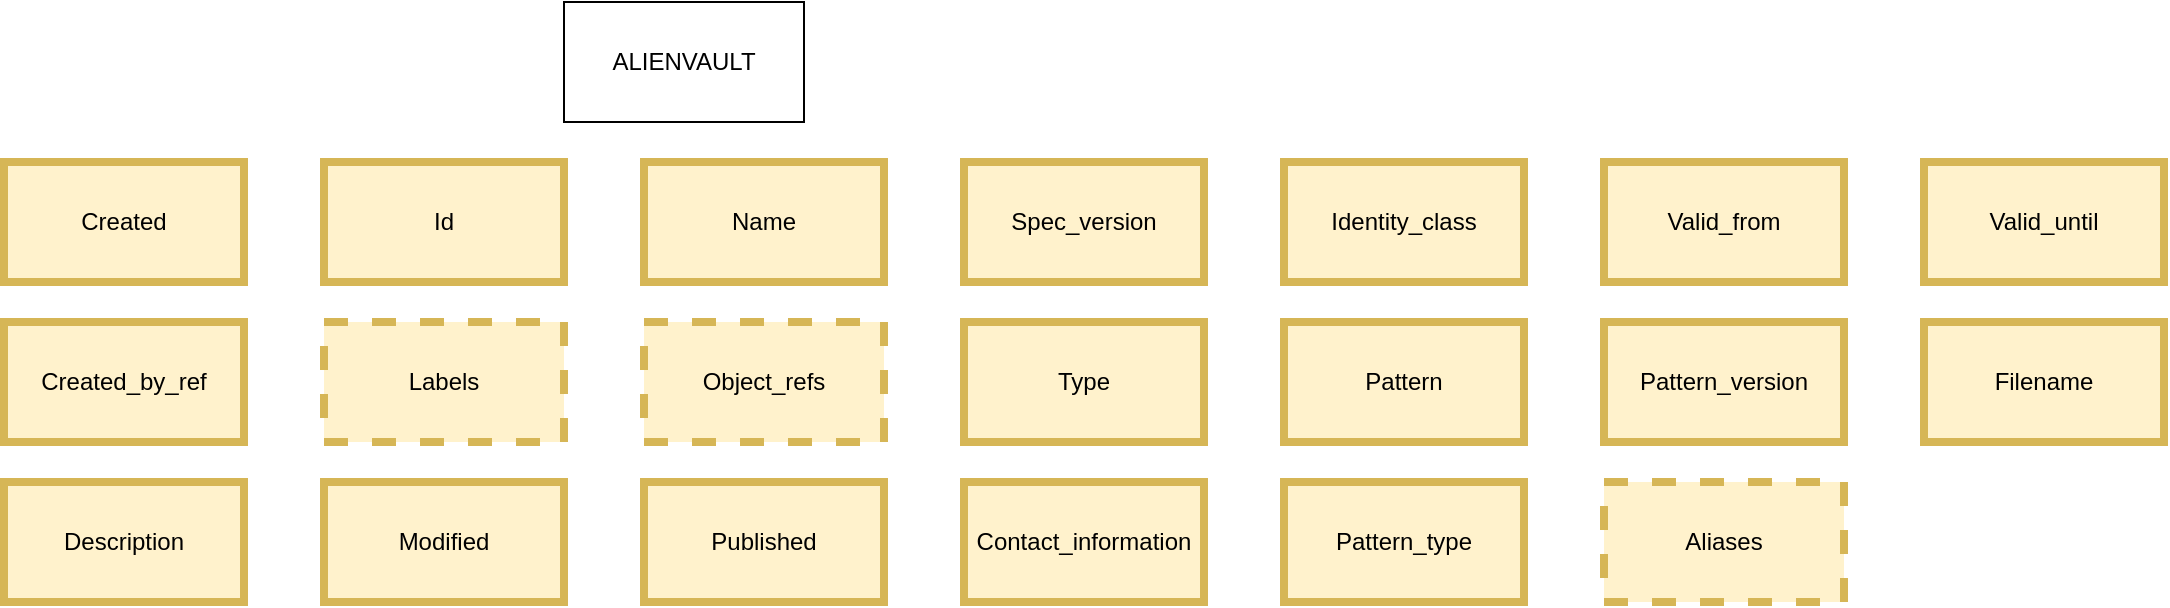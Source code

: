 <mxfile version="16.5.6" type="device"><diagram id="wXXVjpRd-j7QShU_4Idr" name="Page-1"><mxGraphModel dx="868" dy="398" grid="1" gridSize="10" guides="1" tooltips="1" connect="1" arrows="1" fold="1" page="1" pageScale="1" pageWidth="1654" pageHeight="2336" math="0" shadow="0"><root><mxCell id="0"/><mxCell id="1" parent="0"/><mxCell id="4joyFSnD4JolFsSolaRr-1" value="ALIENVAULT" style="rounded=0;whiteSpace=wrap;html=1;" vertex="1" parent="1"><mxGeometry x="360" y="20" width="120" height="60" as="geometry"/></mxCell><mxCell id="4joyFSnD4JolFsSolaRr-2" value="Created_by_ref" style="rounded=0;whiteSpace=wrap;html=1;fillColor=#fff2cc;strokeColor=#d6b656;strokeWidth=4;" vertex="1" parent="1"><mxGeometry x="80" y="180" width="120" height="60" as="geometry"/></mxCell><mxCell id="4joyFSnD4JolFsSolaRr-4" value="Created" style="rounded=0;whiteSpace=wrap;html=1;strokeWidth=4;fillColor=#fff2cc;strokeColor=#d6b656;" vertex="1" parent="1"><mxGeometry x="80" y="100" width="120" height="60" as="geometry"/></mxCell><mxCell id="4joyFSnD4JolFsSolaRr-9" value="Description" style="rounded=0;whiteSpace=wrap;html=1;fillColor=#fff2cc;strokeColor=#d6b656;strokeWidth=4;" vertex="1" parent="1"><mxGeometry x="80" y="260" width="120" height="60" as="geometry"/></mxCell><mxCell id="4joyFSnD4JolFsSolaRr-10" value="Modified" style="rounded=0;whiteSpace=wrap;html=1;strokeWidth=4;strokeColor=#d6b656;fillColor=#fff2cc;" vertex="1" parent="1"><mxGeometry x="240" y="260" width="120" height="60" as="geometry"/></mxCell><mxCell id="4joyFSnD4JolFsSolaRr-11" value="Published" style="rounded=0;whiteSpace=wrap;html=1;fillColor=#fff2cc;strokeColor=#d6b656;strokeWidth=4;" vertex="1" parent="1"><mxGeometry x="400" y="260" width="120" height="60" as="geometry"/></mxCell><mxCell id="4joyFSnD4JolFsSolaRr-12" value="Contact_information" style="rounded=0;whiteSpace=wrap;html=1;fillColor=#fff2cc;strokeColor=#d6b656;strokeWidth=4;" vertex="1" parent="1"><mxGeometry x="560" y="260" width="120" height="60" as="geometry"/></mxCell><mxCell id="4joyFSnD4JolFsSolaRr-13" value="Pattern_type" style="rounded=0;whiteSpace=wrap;html=1;fillColor=#fff2cc;strokeColor=#d6b656;strokeWidth=4;" vertex="1" parent="1"><mxGeometry x="720" y="260" width="120" height="60" as="geometry"/></mxCell><mxCell id="4joyFSnD4JolFsSolaRr-14" value="Labels" style="rounded=0;whiteSpace=wrap;html=1;fillColor=#fff2cc;strokeColor=#D6B656;dashed=1;strokeWidth=4;" vertex="1" parent="1"><mxGeometry x="240" y="180" width="120" height="60" as="geometry"/></mxCell><mxCell id="4joyFSnD4JolFsSolaRr-15" value="Id" style="rounded=0;whiteSpace=wrap;html=1;fillColor=#fff2cc;strokeColor=#d6b656;strokeWidth=4;" vertex="1" parent="1"><mxGeometry x="240" y="100" width="120" height="60" as="geometry"/></mxCell><mxCell id="4joyFSnD4JolFsSolaRr-16" value="Pattern" style="rounded=0;whiteSpace=wrap;html=1;fillColor=#fff2cc;strokeColor=#d6b656;strokeWidth=4;" vertex="1" parent="1"><mxGeometry x="720" y="180" width="120" height="60" as="geometry"/></mxCell><mxCell id="4joyFSnD4JolFsSolaRr-17" value="Identity_class" style="rounded=0;whiteSpace=wrap;html=1;fillColor=#fff2cc;strokeColor=#D6B656;strokeWidth=4;" vertex="1" parent="1"><mxGeometry x="720" y="100" width="120" height="60" as="geometry"/></mxCell><mxCell id="4joyFSnD4JolFsSolaRr-18" value="Object_refs" style="rounded=0;whiteSpace=wrap;html=1;fillColor=#fff2cc;strokeColor=#d6b656;strokeWidth=4;dashed=1;" vertex="1" parent="1"><mxGeometry x="400" y="180" width="120" height="60" as="geometry"/></mxCell><mxCell id="4joyFSnD4JolFsSolaRr-19" value="Name" style="rounded=0;whiteSpace=wrap;html=1;fillColor=#fff2cc;strokeColor=#d6b656;strokeWidth=4;" vertex="1" parent="1"><mxGeometry x="400" y="100" width="120" height="60" as="geometry"/></mxCell><mxCell id="4joyFSnD4JolFsSolaRr-20" value="Type" style="rounded=0;whiteSpace=wrap;html=1;fillColor=#fff2cc;strokeColor=#d6b656;strokeWidth=4;" vertex="1" parent="1"><mxGeometry x="560" y="180" width="120" height="60" as="geometry"/></mxCell><mxCell id="4joyFSnD4JolFsSolaRr-21" value="Spec_version" style="rounded=0;whiteSpace=wrap;html=1;fillColor=#fff2cc;strokeColor=#d6b656;strokeWidth=4;" vertex="1" parent="1"><mxGeometry x="560" y="100" width="120" height="60" as="geometry"/></mxCell><mxCell id="4joyFSnD4JolFsSolaRr-22" value="Aliases" style="rounded=0;whiteSpace=wrap;html=1;fillColor=#fff2cc;strokeColor=#d6b656;dashed=1;strokeWidth=4;" vertex="1" parent="1"><mxGeometry x="880" y="260" width="120" height="60" as="geometry"/></mxCell><mxCell id="4joyFSnD4JolFsSolaRr-23" value="Pattern_version" style="rounded=0;whiteSpace=wrap;html=1;fillColor=#fff2cc;strokeColor=#D6B656;strokeWidth=4;" vertex="1" parent="1"><mxGeometry x="880" y="180" width="120" height="60" as="geometry"/></mxCell><mxCell id="4joyFSnD4JolFsSolaRr-24" value="Valid_from" style="rounded=0;whiteSpace=wrap;html=1;strokeWidth=4;strokeColor=#d6b656;fillColor=#fff2cc;" vertex="1" parent="1"><mxGeometry x="880" y="100" width="120" height="60" as="geometry"/></mxCell><mxCell id="4joyFSnD4JolFsSolaRr-26" value="Filename" style="rounded=0;whiteSpace=wrap;html=1;fillColor=#fff2cc;strokeColor=#d6b656;strokeWidth=4;" vertex="1" parent="1"><mxGeometry x="1040" y="180" width="120" height="60" as="geometry"/></mxCell><mxCell id="4joyFSnD4JolFsSolaRr-27" value="Valid_until" style="rounded=0;whiteSpace=wrap;html=1;fillColor=#fff2cc;strokeColor=#d6b656;strokeWidth=4;" vertex="1" parent="1"><mxGeometry x="1040" y="100" width="120" height="60" as="geometry"/></mxCell></root></mxGraphModel></diagram></mxfile>